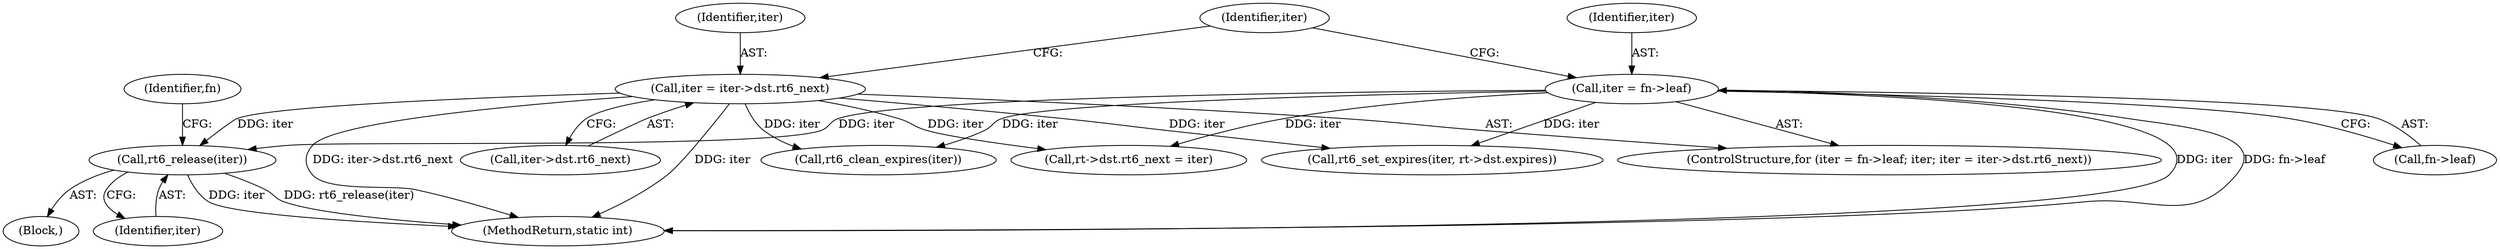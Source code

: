 digraph "0_linux_307f2fb95e9b96b3577916e73d92e104f8f26494@pointer" {
"1000502" [label="(Call,rt6_release(iter))"];
"1000158" [label="(Call,iter = fn->leaf)"];
"1000164" [label="(Call,iter = iter->dst.rt6_next)"];
"1000460" [label="(Block,)"];
"1000503" [label="(Identifier,iter)"];
"1000163" [label="(Identifier,iter)"];
"1000160" [label="(Call,fn->leaf)"];
"1000166" [label="(Call,iter->dst.rt6_next)"];
"1000165" [label="(Identifier,iter)"];
"1000164" [label="(Call,iter = iter->dst.rt6_next)"];
"1000157" [label="(ControlStructure,for (iter = fn->leaf; iter; iter = iter->dst.rt6_next))"];
"1000502" [label="(Call,rt6_release(iter))"];
"1000401" [label="(Call,rt->dst.rt6_next = iter)"];
"1000158" [label="(Call,iter = fn->leaf)"];
"1000529" [label="(MethodReturn,static int)"];
"1000262" [label="(Call,rt6_set_expires(iter, rt->dst.expires))"];
"1000159" [label="(Identifier,iter)"];
"1000259" [label="(Call,rt6_clean_expires(iter))"];
"1000508" [label="(Identifier,fn)"];
"1000502" -> "1000460"  [label="AST: "];
"1000502" -> "1000503"  [label="CFG: "];
"1000503" -> "1000502"  [label="AST: "];
"1000508" -> "1000502"  [label="CFG: "];
"1000502" -> "1000529"  [label="DDG: iter"];
"1000502" -> "1000529"  [label="DDG: rt6_release(iter)"];
"1000158" -> "1000502"  [label="DDG: iter"];
"1000164" -> "1000502"  [label="DDG: iter"];
"1000158" -> "1000157"  [label="AST: "];
"1000158" -> "1000160"  [label="CFG: "];
"1000159" -> "1000158"  [label="AST: "];
"1000160" -> "1000158"  [label="AST: "];
"1000163" -> "1000158"  [label="CFG: "];
"1000158" -> "1000529"  [label="DDG: iter"];
"1000158" -> "1000529"  [label="DDG: fn->leaf"];
"1000158" -> "1000259"  [label="DDG: iter"];
"1000158" -> "1000262"  [label="DDG: iter"];
"1000158" -> "1000401"  [label="DDG: iter"];
"1000164" -> "1000157"  [label="AST: "];
"1000164" -> "1000166"  [label="CFG: "];
"1000165" -> "1000164"  [label="AST: "];
"1000166" -> "1000164"  [label="AST: "];
"1000163" -> "1000164"  [label="CFG: "];
"1000164" -> "1000529"  [label="DDG: iter->dst.rt6_next"];
"1000164" -> "1000529"  [label="DDG: iter"];
"1000164" -> "1000259"  [label="DDG: iter"];
"1000164" -> "1000262"  [label="DDG: iter"];
"1000164" -> "1000401"  [label="DDG: iter"];
}

